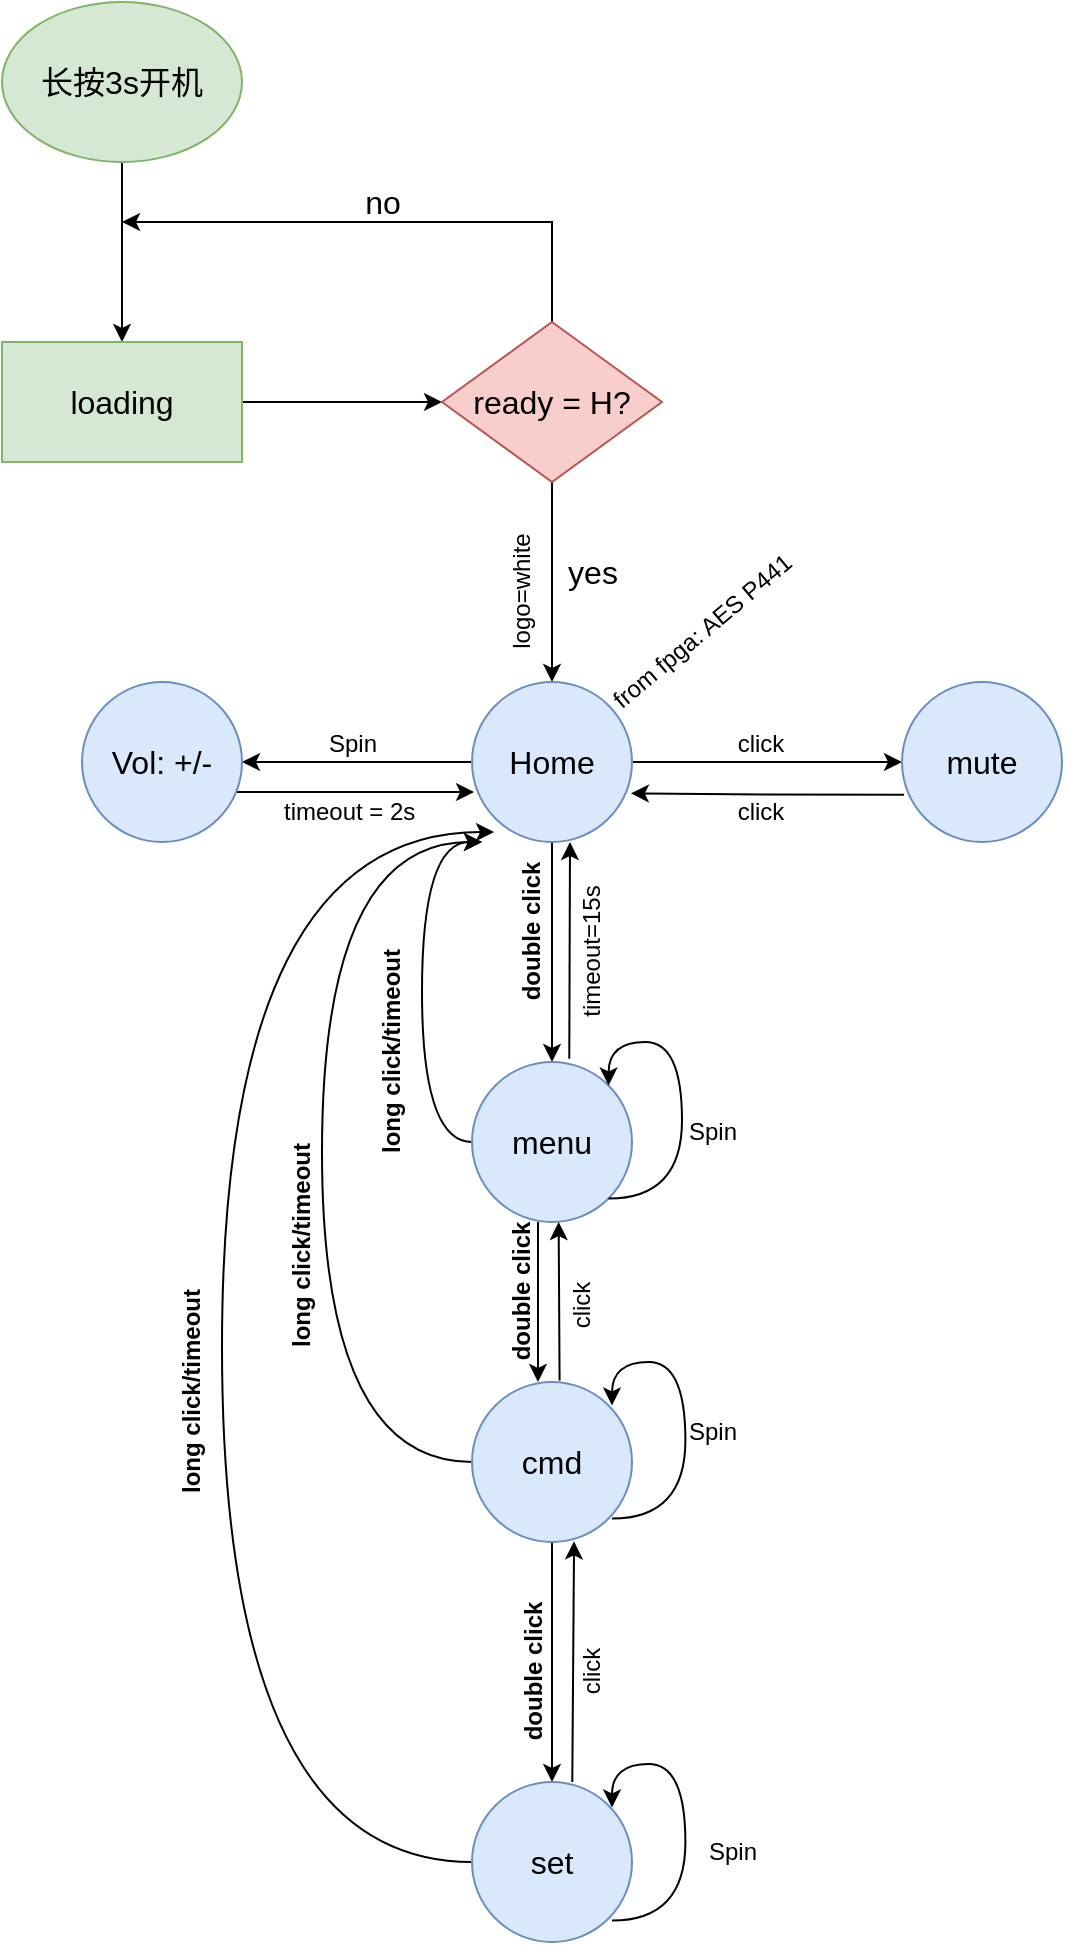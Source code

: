 <mxfile version="20.7.4" type="device"><diagram name="Page-1" id="d9b1e647-80fa-b4a2-5024-87a742678bcc"><mxGraphModel dx="1434" dy="854" grid="1" gridSize="10" guides="1" tooltips="1" connect="1" arrows="1" fold="1" page="1" pageScale="1" pageWidth="1100" pageHeight="850" background="none" math="0" shadow="0"><root><mxCell id="0"/><mxCell id="1" parent="0"/><mxCell id="gkRhwmB4x-SXSZlbIXMZ-6" value="" style="edgeStyle=orthogonalEdgeStyle;rounded=0;orthogonalLoop=1;jettySize=auto;html=1;fontSize=16;" edge="1" parent="1" source="gkRhwmB4x-SXSZlbIXMZ-4" target="gkRhwmB4x-SXSZlbIXMZ-5"><mxGeometry relative="1" as="geometry"/></mxCell><mxCell id="gkRhwmB4x-SXSZlbIXMZ-4" value="长按3s开机" style="ellipse;whiteSpace=wrap;html=1;fillColor=#d5e8d4;strokeColor=#82b366;fontSize=16;" vertex="1" parent="1"><mxGeometry x="470" y="470" width="120" height="80" as="geometry"/></mxCell><mxCell id="gkRhwmB4x-SXSZlbIXMZ-10" value="" style="edgeStyle=orthogonalEdgeStyle;rounded=0;orthogonalLoop=1;jettySize=auto;html=1;fontSize=16;" edge="1" parent="1" source="gkRhwmB4x-SXSZlbIXMZ-5" target="gkRhwmB4x-SXSZlbIXMZ-9"><mxGeometry relative="1" as="geometry"/></mxCell><mxCell id="gkRhwmB4x-SXSZlbIXMZ-5" value="loading" style="whiteSpace=wrap;html=1;fontSize=16;fillColor=#d5e8d4;strokeColor=#82b366;" vertex="1" parent="1"><mxGeometry x="470" y="640" width="120" height="60" as="geometry"/></mxCell><mxCell id="gkRhwmB4x-SXSZlbIXMZ-11" style="edgeStyle=orthogonalEdgeStyle;rounded=0;orthogonalLoop=1;jettySize=auto;html=1;fontSize=16;" edge="1" parent="1" source="gkRhwmB4x-SXSZlbIXMZ-9"><mxGeometry relative="1" as="geometry"><mxPoint x="530" y="580" as="targetPoint"/><Array as="points"><mxPoint x="745" y="580"/></Array></mxGeometry></mxCell><mxCell id="gkRhwmB4x-SXSZlbIXMZ-15" value="" style="edgeStyle=orthogonalEdgeStyle;rounded=0;orthogonalLoop=1;jettySize=auto;html=1;fontSize=16;entryX=0.5;entryY=0;entryDx=0;entryDy=0;" edge="1" parent="1" source="gkRhwmB4x-SXSZlbIXMZ-9" target="gkRhwmB4x-SXSZlbIXMZ-17"><mxGeometry relative="1" as="geometry"><mxPoint x="745" y="800" as="targetPoint"/></mxGeometry></mxCell><mxCell id="gkRhwmB4x-SXSZlbIXMZ-9" value="ready = H?" style="rhombus;whiteSpace=wrap;html=1;fontSize=16;fillColor=#f8cecc;strokeColor=#b85450;" vertex="1" parent="1"><mxGeometry x="690" y="630" width="110" height="80" as="geometry"/></mxCell><mxCell id="gkRhwmB4x-SXSZlbIXMZ-12" value="no" style="text;html=1;align=center;verticalAlign=middle;resizable=0;points=[];autosize=1;strokeColor=none;fillColor=none;fontSize=16;" vertex="1" parent="1"><mxGeometry x="640" y="555" width="40" height="30" as="geometry"/></mxCell><mxCell id="gkRhwmB4x-SXSZlbIXMZ-16" value="yes" style="text;html=1;align=center;verticalAlign=middle;resizable=0;points=[];autosize=1;strokeColor=none;fillColor=none;fontSize=16;" vertex="1" parent="1"><mxGeometry x="740" y="740" width="50" height="30" as="geometry"/></mxCell><mxCell id="gkRhwmB4x-SXSZlbIXMZ-20" value="" style="edgeStyle=orthogonalEdgeStyle;rounded=0;orthogonalLoop=1;jettySize=auto;html=1;fontSize=12;" edge="1" parent="1" source="gkRhwmB4x-SXSZlbIXMZ-17" target="gkRhwmB4x-SXSZlbIXMZ-19"><mxGeometry relative="1" as="geometry"/></mxCell><mxCell id="gkRhwmB4x-SXSZlbIXMZ-24" value="" style="edgeStyle=orthogonalEdgeStyle;rounded=0;orthogonalLoop=1;jettySize=auto;html=1;fontSize=12;" edge="1" parent="1" source="gkRhwmB4x-SXSZlbIXMZ-17" target="gkRhwmB4x-SXSZlbIXMZ-23"><mxGeometry relative="1" as="geometry"/></mxCell><mxCell id="gkRhwmB4x-SXSZlbIXMZ-29" value="" style="edgeStyle=orthogonalEdgeStyle;rounded=0;orthogonalLoop=1;jettySize=auto;html=1;fontSize=12;" edge="1" parent="1" source="gkRhwmB4x-SXSZlbIXMZ-17" target="gkRhwmB4x-SXSZlbIXMZ-28"><mxGeometry relative="1" as="geometry"/></mxCell><mxCell id="gkRhwmB4x-SXSZlbIXMZ-17" value="Home" style="ellipse;whiteSpace=wrap;html=1;aspect=fixed;fontSize=16;fillColor=#dae8fc;strokeColor=#6c8ebf;" vertex="1" parent="1"><mxGeometry x="705" y="810" width="80" height="80" as="geometry"/></mxCell><mxCell id="gkRhwmB4x-SXSZlbIXMZ-18" value="logo=white" style="text;html=1;align=center;verticalAlign=middle;resizable=0;points=[];autosize=1;strokeColor=none;fillColor=none;fontSize=12;rotation=-90;" vertex="1" parent="1"><mxGeometry x="690" y="750" width="80" height="30" as="geometry"/></mxCell><mxCell id="gkRhwmB4x-SXSZlbIXMZ-21" style="edgeStyle=orthogonalEdgeStyle;rounded=0;orthogonalLoop=1;jettySize=auto;html=1;entryX=0.993;entryY=0.696;entryDx=0;entryDy=0;fontSize=12;exitX=0.013;exitY=0.704;exitDx=0;exitDy=0;exitPerimeter=0;entryPerimeter=0;" edge="1" parent="1" source="gkRhwmB4x-SXSZlbIXMZ-19" target="gkRhwmB4x-SXSZlbIXMZ-17"><mxGeometry relative="1" as="geometry"/></mxCell><mxCell id="gkRhwmB4x-SXSZlbIXMZ-19" value="mute" style="ellipse;whiteSpace=wrap;html=1;fontSize=16;fillColor=#dae8fc;strokeColor=#6c8ebf;" vertex="1" parent="1"><mxGeometry x="920" y="810" width="80" height="80" as="geometry"/></mxCell><mxCell id="gkRhwmB4x-SXSZlbIXMZ-22" value="&lt;span&gt;click&lt;/span&gt;" style="text;html=1;align=center;verticalAlign=middle;resizable=0;points=[];autosize=1;strokeColor=none;fillColor=none;fontSize=12;fontStyle=0" vertex="1" parent="1"><mxGeometry x="824" y="826" width="50" height="30" as="geometry"/></mxCell><mxCell id="gkRhwmB4x-SXSZlbIXMZ-25" style="edgeStyle=orthogonalEdgeStyle;rounded=0;orthogonalLoop=1;jettySize=auto;html=1;entryX=0.013;entryY=0.688;entryDx=0;entryDy=0;fontSize=12;entryPerimeter=0;" edge="1" parent="1" source="gkRhwmB4x-SXSZlbIXMZ-23" target="gkRhwmB4x-SXSZlbIXMZ-17"><mxGeometry relative="1" as="geometry"><Array as="points"><mxPoint x="620" y="865"/><mxPoint x="620" y="865"/></Array></mxGeometry></mxCell><mxCell id="gkRhwmB4x-SXSZlbIXMZ-23" value="Vol: +/-" style="ellipse;whiteSpace=wrap;html=1;fontSize=16;fillColor=#dae8fc;strokeColor=#6c8ebf;" vertex="1" parent="1"><mxGeometry x="510" y="810" width="80" height="80" as="geometry"/></mxCell><mxCell id="gkRhwmB4x-SXSZlbIXMZ-26" value="&lt;span&gt;Spin&lt;/span&gt;" style="text;html=1;align=center;verticalAlign=middle;resizable=0;points=[];autosize=1;strokeColor=none;fillColor=none;fontSize=12;fontStyle=0" vertex="1" parent="1"><mxGeometry x="620" y="826" width="50" height="30" as="geometry"/></mxCell><mxCell id="gkRhwmB4x-SXSZlbIXMZ-27" value="from fpga: AES P441" style="text;html=1;align=center;verticalAlign=middle;resizable=0;points=[];autosize=1;strokeColor=none;fillColor=none;fontSize=12;rotation=-40;" vertex="1" parent="1"><mxGeometry x="750" y="770" width="140" height="30" as="geometry"/></mxCell><mxCell id="gkRhwmB4x-SXSZlbIXMZ-32" value="" style="edgeStyle=orthogonalEdgeStyle;rounded=0;orthogonalLoop=1;jettySize=auto;html=1;fontSize=12;" edge="1" parent="1"><mxGeometry relative="1" as="geometry"><mxPoint x="738" y="1080" as="sourcePoint"/><mxPoint x="738" y="1160" as="targetPoint"/></mxGeometry></mxCell><mxCell id="gkRhwmB4x-SXSZlbIXMZ-46" style="edgeStyle=none;rounded=0;orthogonalLoop=1;jettySize=auto;html=1;fontSize=12;exitX=0.608;exitY=-0.02;exitDx=0;exitDy=0;exitPerimeter=0;" edge="1" parent="1" source="gkRhwmB4x-SXSZlbIXMZ-28"><mxGeometry relative="1" as="geometry"><mxPoint x="754" y="890" as="targetPoint"/></mxGeometry></mxCell><mxCell id="gkRhwmB4x-SXSZlbIXMZ-56" style="edgeStyle=orthogonalEdgeStyle;curved=1;rounded=0;orthogonalLoop=1;jettySize=auto;html=1;fontSize=12;" edge="1" parent="1" source="gkRhwmB4x-SXSZlbIXMZ-28"><mxGeometry relative="1" as="geometry"><mxPoint x="710" y="890" as="targetPoint"/><Array as="points"><mxPoint x="680" y="1040"/><mxPoint x="680" y="890"/></Array></mxGeometry></mxCell><mxCell id="gkRhwmB4x-SXSZlbIXMZ-28" value="menu" style="ellipse;whiteSpace=wrap;html=1;fontSize=16;fillColor=#dae8fc;strokeColor=#6c8ebf;" vertex="1" parent="1"><mxGeometry x="705" y="1000" width="80" height="80" as="geometry"/></mxCell><mxCell id="gkRhwmB4x-SXSZlbIXMZ-30" value="double click" style="text;html=1;align=center;verticalAlign=middle;resizable=0;points=[];autosize=1;strokeColor=none;fillColor=none;fontSize=12;rotation=-90;fontStyle=1" vertex="1" parent="1"><mxGeometry x="690" y="920" width="90" height="30" as="geometry"/></mxCell><mxCell id="gkRhwmB4x-SXSZlbIXMZ-36" style="rounded=0;orthogonalLoop=1;jettySize=auto;html=1;entryX=0.379;entryY=1;entryDx=0;entryDy=0;fontSize=12;exitX=0.385;exitY=-0.009;exitDx=0;exitDy=0;exitPerimeter=0;entryPerimeter=0;" edge="1" parent="1"><mxGeometry x="-0.265" y="-21" relative="1" as="geometry"><mxPoint x="748.8" y="1159.28" as="sourcePoint"/><mxPoint x="748.32" y="1080" as="targetPoint"/><mxPoint as="offset"/></mxGeometry></mxCell><mxCell id="gkRhwmB4x-SXSZlbIXMZ-43" value="" style="edgeStyle=orthogonalEdgeStyle;curved=1;rounded=0;orthogonalLoop=1;jettySize=auto;html=1;fontSize=12;" edge="1" parent="1" source="gkRhwmB4x-SXSZlbIXMZ-31" target="gkRhwmB4x-SXSZlbIXMZ-42"><mxGeometry relative="1" as="geometry"/></mxCell><mxCell id="gkRhwmB4x-SXSZlbIXMZ-55" style="edgeStyle=orthogonalEdgeStyle;curved=1;rounded=0;orthogonalLoop=1;jettySize=auto;html=1;fontSize=12;" edge="1" parent="1" source="gkRhwmB4x-SXSZlbIXMZ-31"><mxGeometry relative="1" as="geometry"><mxPoint x="710" y="890" as="targetPoint"/><Array as="points"><mxPoint x="630" y="1200"/><mxPoint x="630" y="890"/></Array></mxGeometry></mxCell><mxCell id="gkRhwmB4x-SXSZlbIXMZ-31" value="cmd" style="ellipse;whiteSpace=wrap;html=1;fontSize=16;fillColor=#dae8fc;strokeColor=#6c8ebf;" vertex="1" parent="1"><mxGeometry x="705" y="1160" width="80" height="80" as="geometry"/></mxCell><mxCell id="gkRhwmB4x-SXSZlbIXMZ-33" value="Spin" style="text;html=1;align=center;verticalAlign=middle;resizable=0;points=[];autosize=1;strokeColor=none;fillColor=none;fontSize=12;" vertex="1" parent="1"><mxGeometry x="800" y="1020" width="50" height="30" as="geometry"/></mxCell><mxCell id="gkRhwmB4x-SXSZlbIXMZ-34" style="edgeStyle=orthogonalEdgeStyle;rounded=0;orthogonalLoop=1;jettySize=auto;html=1;exitX=1;exitY=1;exitDx=0;exitDy=0;fontSize=12;curved=1;entryX=1;entryY=0;entryDx=0;entryDy=0;" edge="1" parent="1" source="gkRhwmB4x-SXSZlbIXMZ-28" target="gkRhwmB4x-SXSZlbIXMZ-28"><mxGeometry relative="1" as="geometry"><mxPoint x="850" y="1000" as="targetPoint"/><Array as="points"><mxPoint x="810" y="1068"/><mxPoint x="810" y="990"/><mxPoint x="773" y="990"/></Array></mxGeometry></mxCell><mxCell id="gkRhwmB4x-SXSZlbIXMZ-37" style="edgeStyle=orthogonalEdgeStyle;rounded=0;orthogonalLoop=1;jettySize=auto;html=1;exitX=1;exitY=1;exitDx=0;exitDy=0;fontSize=12;curved=1;entryX=1;entryY=0;entryDx=0;entryDy=0;" edge="1" parent="1"><mxGeometry relative="1" as="geometry"><mxPoint x="775.004" y="1228.284" as="sourcePoint"/><mxPoint x="775.004" y="1171.716" as="targetPoint"/><Array as="points"><mxPoint x="811.72" y="1228"/><mxPoint x="811.72" y="1150"/><mxPoint x="774.72" y="1150"/></Array></mxGeometry></mxCell><mxCell id="gkRhwmB4x-SXSZlbIXMZ-38" value="Spin" style="text;html=1;align=center;verticalAlign=middle;resizable=0;points=[];autosize=1;strokeColor=none;fillColor=none;fontSize=12;" vertex="1" parent="1"><mxGeometry x="800" y="1170" width="50" height="30" as="geometry"/></mxCell><mxCell id="gkRhwmB4x-SXSZlbIXMZ-39" value="timeout = 2s&amp;nbsp;" style="text;html=1;align=center;verticalAlign=middle;resizable=0;points=[];autosize=1;strokeColor=none;fillColor=none;fontSize=12;" vertex="1" parent="1"><mxGeometry x="600" y="860" width="90" height="30" as="geometry"/></mxCell><mxCell id="gkRhwmB4x-SXSZlbIXMZ-40" value="&lt;span&gt;click&lt;/span&gt;" style="text;html=1;align=center;verticalAlign=middle;resizable=0;points=[];autosize=1;strokeColor=none;fillColor=none;fontSize=12;fontStyle=0" vertex="1" parent="1"><mxGeometry x="824" y="860" width="50" height="30" as="geometry"/></mxCell><mxCell id="gkRhwmB4x-SXSZlbIXMZ-52" style="edgeStyle=orthogonalEdgeStyle;rounded=0;orthogonalLoop=1;jettySize=auto;html=1;entryX=0.138;entryY=0.938;entryDx=0;entryDy=0;entryPerimeter=0;fontSize=12;curved=1;" edge="1" parent="1" source="gkRhwmB4x-SXSZlbIXMZ-42" target="gkRhwmB4x-SXSZlbIXMZ-17"><mxGeometry relative="1" as="geometry"><Array as="points"><mxPoint x="580" y="1400"/><mxPoint x="580" y="885"/></Array></mxGeometry></mxCell><mxCell id="gkRhwmB4x-SXSZlbIXMZ-42" value="set" style="ellipse;whiteSpace=wrap;html=1;fontSize=16;fillColor=#dae8fc;strokeColor=#6c8ebf;" vertex="1" parent="1"><mxGeometry x="705" y="1360" width="80" height="80" as="geometry"/></mxCell><mxCell id="gkRhwmB4x-SXSZlbIXMZ-44" value="double click" style="text;html=1;align=center;verticalAlign=middle;resizable=0;points=[];autosize=1;strokeColor=none;fillColor=none;fontSize=12;rotation=-90;fontStyle=1" vertex="1" parent="1"><mxGeometry x="691" y="1290" width="90" height="30" as="geometry"/></mxCell><mxCell id="gkRhwmB4x-SXSZlbIXMZ-45" value="click" style="text;html=1;align=center;verticalAlign=middle;resizable=0;points=[];autosize=1;strokeColor=none;fillColor=none;fontSize=12;rotation=-90;" vertex="1" parent="1"><mxGeometry x="735" y="1107" width="50" height="30" as="geometry"/></mxCell><mxCell id="gkRhwmB4x-SXSZlbIXMZ-47" value="timeout=15s" style="text;html=1;align=center;verticalAlign=middle;resizable=0;points=[];autosize=1;strokeColor=none;fillColor=none;fontSize=12;rotation=-90;" vertex="1" parent="1"><mxGeometry x="720" y="930" width="90" height="30" as="geometry"/></mxCell><mxCell id="gkRhwmB4x-SXSZlbIXMZ-48" style="edgeStyle=orthogonalEdgeStyle;rounded=0;orthogonalLoop=1;jettySize=auto;html=1;exitX=1;exitY=1;exitDx=0;exitDy=0;fontSize=12;curved=1;entryX=1;entryY=0;entryDx=0;entryDy=0;" edge="1" parent="1"><mxGeometry relative="1" as="geometry"><mxPoint x="775.004" y="1429.284" as="sourcePoint"/><mxPoint x="775.004" y="1372.716" as="targetPoint"/><Array as="points"><mxPoint x="811.72" y="1429"/><mxPoint x="811.72" y="1351"/><mxPoint x="774.72" y="1351"/></Array></mxGeometry></mxCell><mxCell id="gkRhwmB4x-SXSZlbIXMZ-49" value="Spin" style="text;html=1;align=center;verticalAlign=middle;resizable=0;points=[];autosize=1;strokeColor=none;fillColor=none;fontSize=12;" vertex="1" parent="1"><mxGeometry x="810" y="1380" width="50" height="30" as="geometry"/></mxCell><mxCell id="gkRhwmB4x-SXSZlbIXMZ-50" style="rounded=0;orthogonalLoop=1;jettySize=auto;html=1;entryX=0.638;entryY=0.996;entryDx=0;entryDy=0;fontSize=12;exitX=0.385;exitY=-0.009;exitDx=0;exitDy=0;exitPerimeter=0;entryPerimeter=0;" edge="1" parent="1" target="gkRhwmB4x-SXSZlbIXMZ-31"><mxGeometry relative="1" as="geometry"><mxPoint x="755.14" y="1360" as="sourcePoint"/><mxPoint x="754.66" y="1280.72" as="targetPoint"/></mxGeometry></mxCell><mxCell id="gkRhwmB4x-SXSZlbIXMZ-51" value="click" style="text;html=1;align=center;verticalAlign=middle;resizable=0;points=[];autosize=1;strokeColor=none;fillColor=none;fontSize=12;rotation=-90;" vertex="1" parent="1"><mxGeometry x="740" y="1290" width="50" height="30" as="geometry"/></mxCell><mxCell id="gkRhwmB4x-SXSZlbIXMZ-57" value="long click/timeout" style="text;html=1;align=center;verticalAlign=middle;resizable=0;points=[];autosize=1;strokeColor=none;fillColor=none;fontSize=12;rotation=-90;fontStyle=1" vertex="1" parent="1"><mxGeometry x="500" y="1150" width="130" height="30" as="geometry"/></mxCell><mxCell id="gkRhwmB4x-SXSZlbIXMZ-58" value="long click/timeout" style="text;html=1;align=center;verticalAlign=middle;resizable=0;points=[];autosize=1;strokeColor=none;fillColor=none;fontSize=12;rotation=-90;fontStyle=1" vertex="1" parent="1"><mxGeometry x="555" y="1077" width="130" height="30" as="geometry"/></mxCell><mxCell id="gkRhwmB4x-SXSZlbIXMZ-59" value="long click/timeout" style="text;html=1;align=center;verticalAlign=middle;resizable=0;points=[];autosize=1;strokeColor=none;fillColor=none;fontSize=12;rotation=-90;fontStyle=1" vertex="1" parent="1"><mxGeometry x="600" y="980" width="130" height="30" as="geometry"/></mxCell><mxCell id="gkRhwmB4x-SXSZlbIXMZ-60" value="double click" style="text;html=1;align=center;verticalAlign=middle;resizable=0;points=[];autosize=1;strokeColor=none;fillColor=none;fontSize=12;rotation=-90;fontStyle=1" vertex="1" parent="1"><mxGeometry x="685" y="1100" width="90" height="30" as="geometry"/></mxCell></root></mxGraphModel></diagram></mxfile>